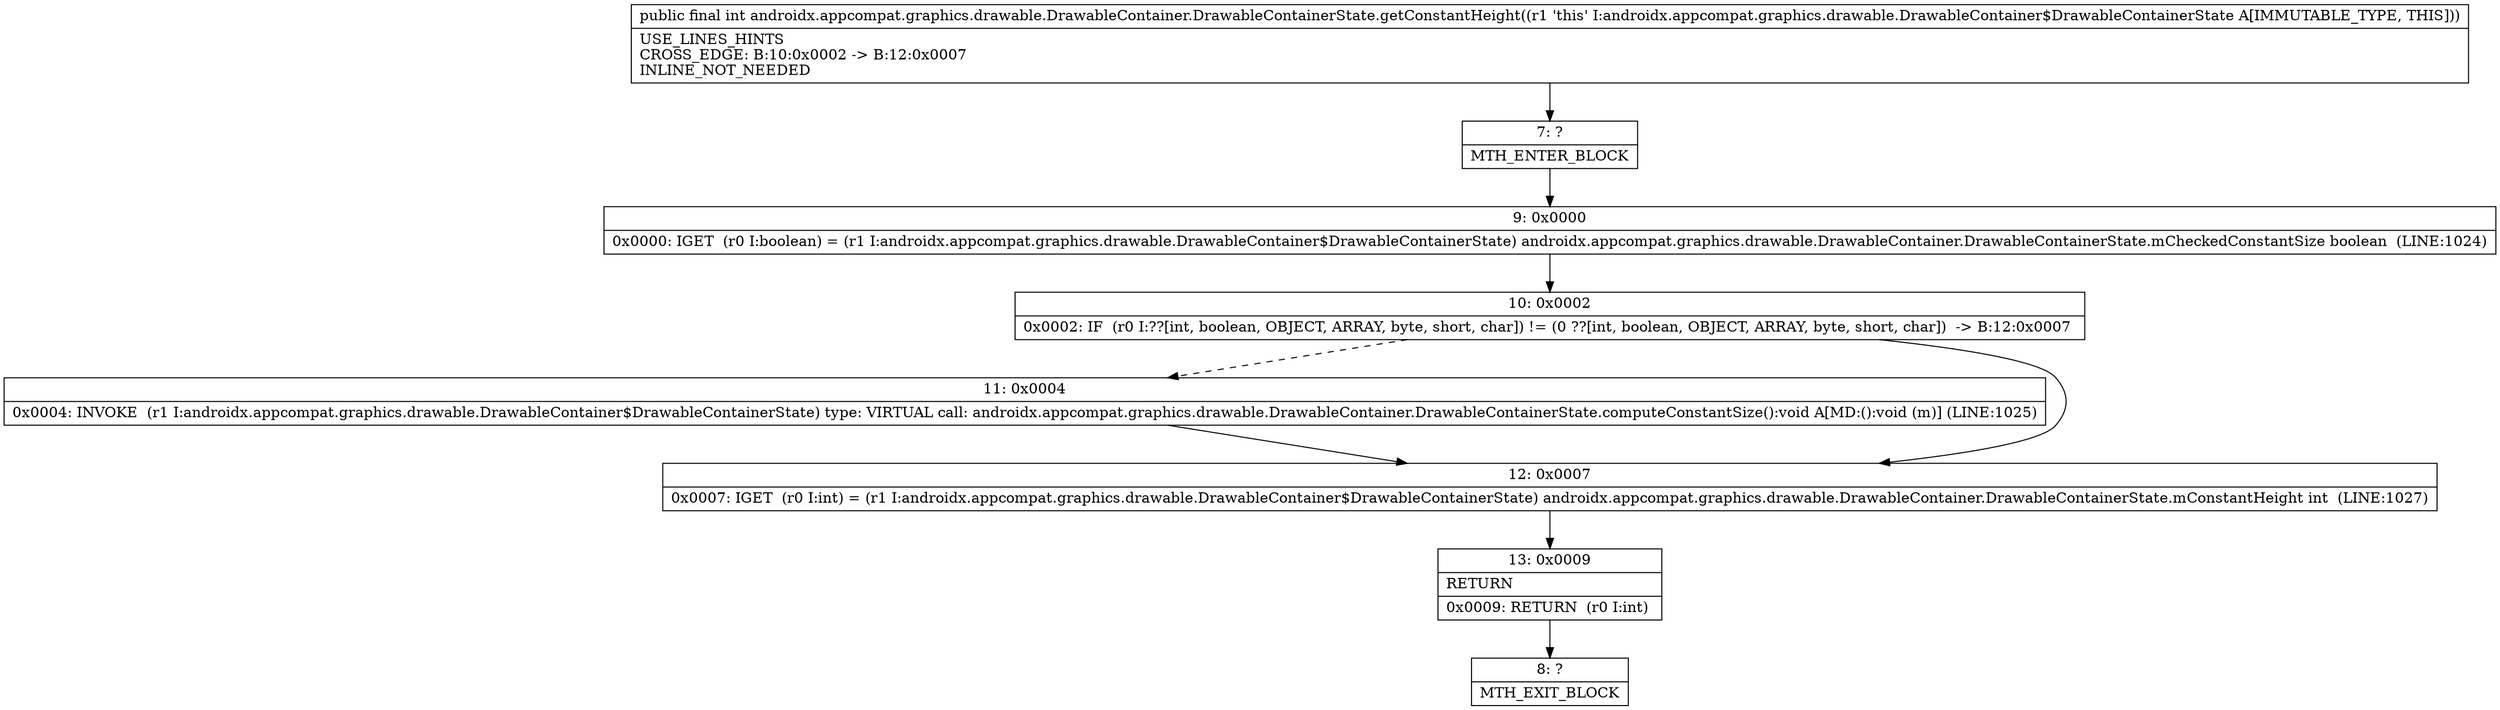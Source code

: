 digraph "CFG forandroidx.appcompat.graphics.drawable.DrawableContainer.DrawableContainerState.getConstantHeight()I" {
Node_7 [shape=record,label="{7\:\ ?|MTH_ENTER_BLOCK\l}"];
Node_9 [shape=record,label="{9\:\ 0x0000|0x0000: IGET  (r0 I:boolean) = (r1 I:androidx.appcompat.graphics.drawable.DrawableContainer$DrawableContainerState) androidx.appcompat.graphics.drawable.DrawableContainer.DrawableContainerState.mCheckedConstantSize boolean  (LINE:1024)\l}"];
Node_10 [shape=record,label="{10\:\ 0x0002|0x0002: IF  (r0 I:??[int, boolean, OBJECT, ARRAY, byte, short, char]) != (0 ??[int, boolean, OBJECT, ARRAY, byte, short, char])  \-\> B:12:0x0007 \l}"];
Node_11 [shape=record,label="{11\:\ 0x0004|0x0004: INVOKE  (r1 I:androidx.appcompat.graphics.drawable.DrawableContainer$DrawableContainerState) type: VIRTUAL call: androidx.appcompat.graphics.drawable.DrawableContainer.DrawableContainerState.computeConstantSize():void A[MD:():void (m)] (LINE:1025)\l}"];
Node_12 [shape=record,label="{12\:\ 0x0007|0x0007: IGET  (r0 I:int) = (r1 I:androidx.appcompat.graphics.drawable.DrawableContainer$DrawableContainerState) androidx.appcompat.graphics.drawable.DrawableContainer.DrawableContainerState.mConstantHeight int  (LINE:1027)\l}"];
Node_13 [shape=record,label="{13\:\ 0x0009|RETURN\l|0x0009: RETURN  (r0 I:int) \l}"];
Node_8 [shape=record,label="{8\:\ ?|MTH_EXIT_BLOCK\l}"];
MethodNode[shape=record,label="{public final int androidx.appcompat.graphics.drawable.DrawableContainer.DrawableContainerState.getConstantHeight((r1 'this' I:androidx.appcompat.graphics.drawable.DrawableContainer$DrawableContainerState A[IMMUTABLE_TYPE, THIS]))  | USE_LINES_HINTS\lCROSS_EDGE: B:10:0x0002 \-\> B:12:0x0007\lINLINE_NOT_NEEDED\l}"];
MethodNode -> Node_7;Node_7 -> Node_9;
Node_9 -> Node_10;
Node_10 -> Node_11[style=dashed];
Node_10 -> Node_12;
Node_11 -> Node_12;
Node_12 -> Node_13;
Node_13 -> Node_8;
}

